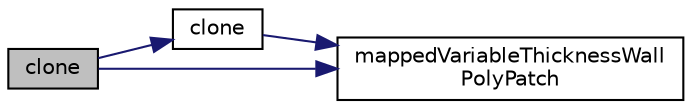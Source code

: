 digraph "clone"
{
  bgcolor="transparent";
  edge [fontname="Helvetica",fontsize="10",labelfontname="Helvetica",labelfontsize="10"];
  node [fontname="Helvetica",fontsize="10",shape=record];
  rankdir="LR";
  Node43 [label="clone",height=0.2,width=0.4,color="black", fillcolor="grey75", style="filled", fontcolor="black"];
  Node43 -> Node44 [color="midnightblue",fontsize="10",style="solid",fontname="Helvetica"];
  Node44 [label="clone",height=0.2,width=0.4,color="black",URL="$a26241.html#adbf8c0a436d777bd346c3ab2a4b087df",tooltip="Construct and return a clone, resetting the boundary mesh. "];
  Node44 -> Node45 [color="midnightblue",fontsize="10",style="solid",fontname="Helvetica"];
  Node45 [label="mappedVariableThicknessWall\lPolyPatch",height=0.2,width=0.4,color="black",URL="$a26241.html#adb0f1bfa7c7b9930605df304410fd4f9",tooltip="Construct from components. "];
  Node43 -> Node45 [color="midnightblue",fontsize="10",style="solid",fontname="Helvetica"];
}
